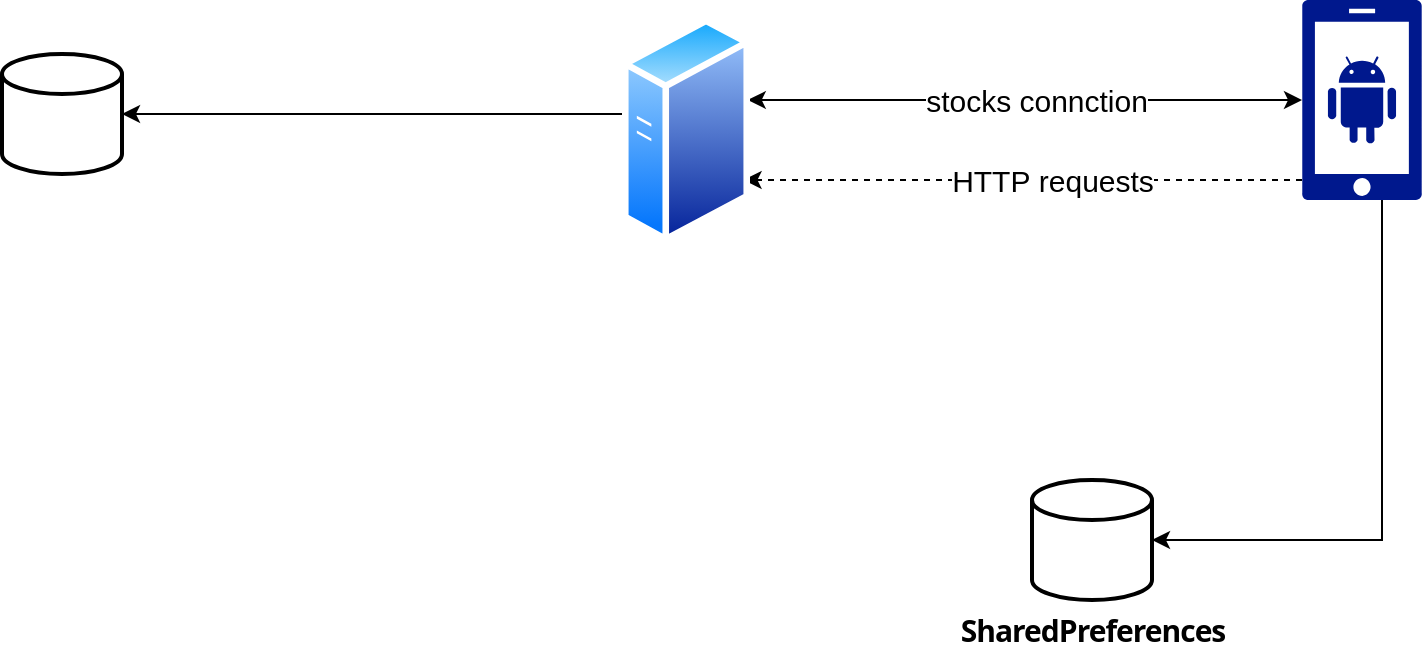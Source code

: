 <mxfile version="20.4.0" type="github">
  <diagram id="CaNH6JlhKty08d_ahgAv" name="‫עמוד-1‬">
    <mxGraphModel dx="1038" dy="547" grid="1" gridSize="10" guides="1" tooltips="1" connect="1" arrows="1" fold="1" page="1" pageScale="1" pageWidth="827" pageHeight="1169" math="0" shadow="0">
      <root>
        <mxCell id="0" />
        <mxCell id="1" parent="0" />
        <mxCell id="U36Yhe53MJ0Q-xMoMPm6-5" style="edgeStyle=orthogonalEdgeStyle;rounded=1;orthogonalLoop=1;jettySize=auto;html=1;startArrow=classic;startFill=1;" edge="1" parent="1" source="U36Yhe53MJ0Q-xMoMPm6-1" target="U36Yhe53MJ0Q-xMoMPm6-4">
          <mxGeometry relative="1" as="geometry">
            <mxPoint x="410" y="120" as="targetPoint" />
            <Array as="points">
              <mxPoint x="460" y="120" />
              <mxPoint x="460" y="120" />
            </Array>
          </mxGeometry>
        </mxCell>
        <mxCell id="U36Yhe53MJ0Q-xMoMPm6-14" value="stocks connction" style="edgeLabel;html=1;align=center;verticalAlign=middle;resizable=0;points=[];fontSize=15;" vertex="1" connectable="0" parent="U36Yhe53MJ0Q-xMoMPm6-5">
          <mxGeometry x="0.215" relative="1" as="geometry">
            <mxPoint x="35" as="offset" />
          </mxGeometry>
        </mxCell>
        <mxCell id="U36Yhe53MJ0Q-xMoMPm6-6" style="edgeStyle=orthogonalEdgeStyle;rounded=0;orthogonalLoop=1;jettySize=auto;html=1;dashed=1;" edge="1" parent="1" source="U36Yhe53MJ0Q-xMoMPm6-1" target="U36Yhe53MJ0Q-xMoMPm6-4">
          <mxGeometry relative="1" as="geometry">
            <Array as="points">
              <mxPoint x="600" y="160" />
              <mxPoint x="600" y="160" />
            </Array>
          </mxGeometry>
        </mxCell>
        <mxCell id="U36Yhe53MJ0Q-xMoMPm6-16" value="HTTP&amp;nbsp;requests" style="edgeLabel;html=1;align=center;verticalAlign=middle;resizable=0;points=[];fontSize=15;" vertex="1" connectable="0" parent="U36Yhe53MJ0Q-xMoMPm6-6">
          <mxGeometry x="-0.1" relative="1" as="geometry">
            <mxPoint as="offset" />
          </mxGeometry>
        </mxCell>
        <mxCell id="U36Yhe53MJ0Q-xMoMPm6-7" style="edgeStyle=orthogonalEdgeStyle;rounded=0;orthogonalLoop=1;jettySize=auto;html=1;" edge="1" parent="1" source="U36Yhe53MJ0Q-xMoMPm6-1" target="U36Yhe53MJ0Q-xMoMPm6-3">
          <mxGeometry relative="1" as="geometry">
            <Array as="points">
              <mxPoint x="710" y="340" />
            </Array>
          </mxGeometry>
        </mxCell>
        <mxCell id="U36Yhe53MJ0Q-xMoMPm6-1" value="" style="sketch=0;aspect=fixed;pointerEvents=1;shadow=0;dashed=0;html=1;strokeColor=none;labelPosition=center;verticalLabelPosition=bottom;verticalAlign=top;align=center;fillColor=#00188D;shape=mxgraph.mscae.enterprise.android_phone" vertex="1" parent="1">
          <mxGeometry x="670" y="70" width="60" height="100" as="geometry" />
        </mxCell>
        <mxCell id="U36Yhe53MJ0Q-xMoMPm6-2" value="" style="strokeWidth=2;html=1;shape=mxgraph.flowchart.database;whiteSpace=wrap;" vertex="1" parent="1">
          <mxGeometry x="20" y="97" width="60" height="60" as="geometry" />
        </mxCell>
        <mxCell id="U36Yhe53MJ0Q-xMoMPm6-17" style="edgeStyle=orthogonalEdgeStyle;rounded=1;orthogonalLoop=1;jettySize=auto;html=1;entryX=1;entryY=0.5;entryDx=0;entryDy=0;entryPerimeter=0;fontSize=15;startArrow=none;startFill=0;endArrow=classic;endFill=1;" edge="1" parent="1" source="U36Yhe53MJ0Q-xMoMPm6-4" target="U36Yhe53MJ0Q-xMoMPm6-2">
          <mxGeometry relative="1" as="geometry">
            <Array as="points">
              <mxPoint x="270" y="127" />
              <mxPoint x="270" y="127" />
            </Array>
          </mxGeometry>
        </mxCell>
        <mxCell id="U36Yhe53MJ0Q-xMoMPm6-4" value="" style="aspect=fixed;perimeter=ellipsePerimeter;html=1;align=center;shadow=0;dashed=0;spacingTop=3;image;image=img/lib/active_directory/generic_server.svg;" vertex="1" parent="1">
          <mxGeometry x="330" y="77.86" width="64" height="114.28" as="geometry" />
        </mxCell>
        <mxCell id="U36Yhe53MJ0Q-xMoMPm6-13" value="" style="group" vertex="1" connectable="0" parent="1">
          <mxGeometry x="490" y="310" width="150" height="90" as="geometry" />
        </mxCell>
        <mxCell id="U36Yhe53MJ0Q-xMoMPm6-3" value="&lt;br&gt;&lt;div style=&quot;text-align: start;&quot;&gt;&lt;font face=&quot;Android Euclid, Noto Sans, Noto Sans JP, Noto Sans KR, Noto Naskh Arabic, Noto Sans Thai, Noto Sans Hebrew, Noto Sans Bengali, sans-serif&quot;&gt;&lt;span style=&quot;font-size: 15px; letter-spacing: -0.5px; background-color: rgb(255, 255, 255);&quot;&gt;&lt;b&gt;&lt;br&gt;&lt;/b&gt;&lt;/span&gt;&lt;/font&gt;&lt;/div&gt;" style="strokeWidth=2;html=1;shape=mxgraph.flowchart.database;whiteSpace=wrap;" vertex="1" parent="U36Yhe53MJ0Q-xMoMPm6-13">
          <mxGeometry x="45" width="60" height="60" as="geometry" />
        </mxCell>
        <mxCell id="U36Yhe53MJ0Q-xMoMPm6-12" value="&lt;span style=&quot;font-family: &amp;quot;Android Euclid&amp;quot;, &amp;quot;Noto Sans&amp;quot;, &amp;quot;Noto Sans JP&amp;quot;, &amp;quot;Noto Sans KR&amp;quot;, &amp;quot;Noto Naskh Arabic&amp;quot;, &amp;quot;Noto Sans Thai&amp;quot;, &amp;quot;Noto Sans Hebrew&amp;quot;, &amp;quot;Noto Sans Bengali&amp;quot;, sans-serif; font-weight: 600; letter-spacing: -0.5px; text-align: start; background-color: rgb(255, 255, 255);&quot;&gt;SharedPreferences&lt;/span&gt;" style="text;html=1;align=center;verticalAlign=middle;resizable=0;points=[];autosize=1;strokeColor=none;fillColor=none;fontSize=15;" vertex="1" parent="U36Yhe53MJ0Q-xMoMPm6-13">
          <mxGeometry y="60" width="150" height="30" as="geometry" />
        </mxCell>
      </root>
    </mxGraphModel>
  </diagram>
</mxfile>
